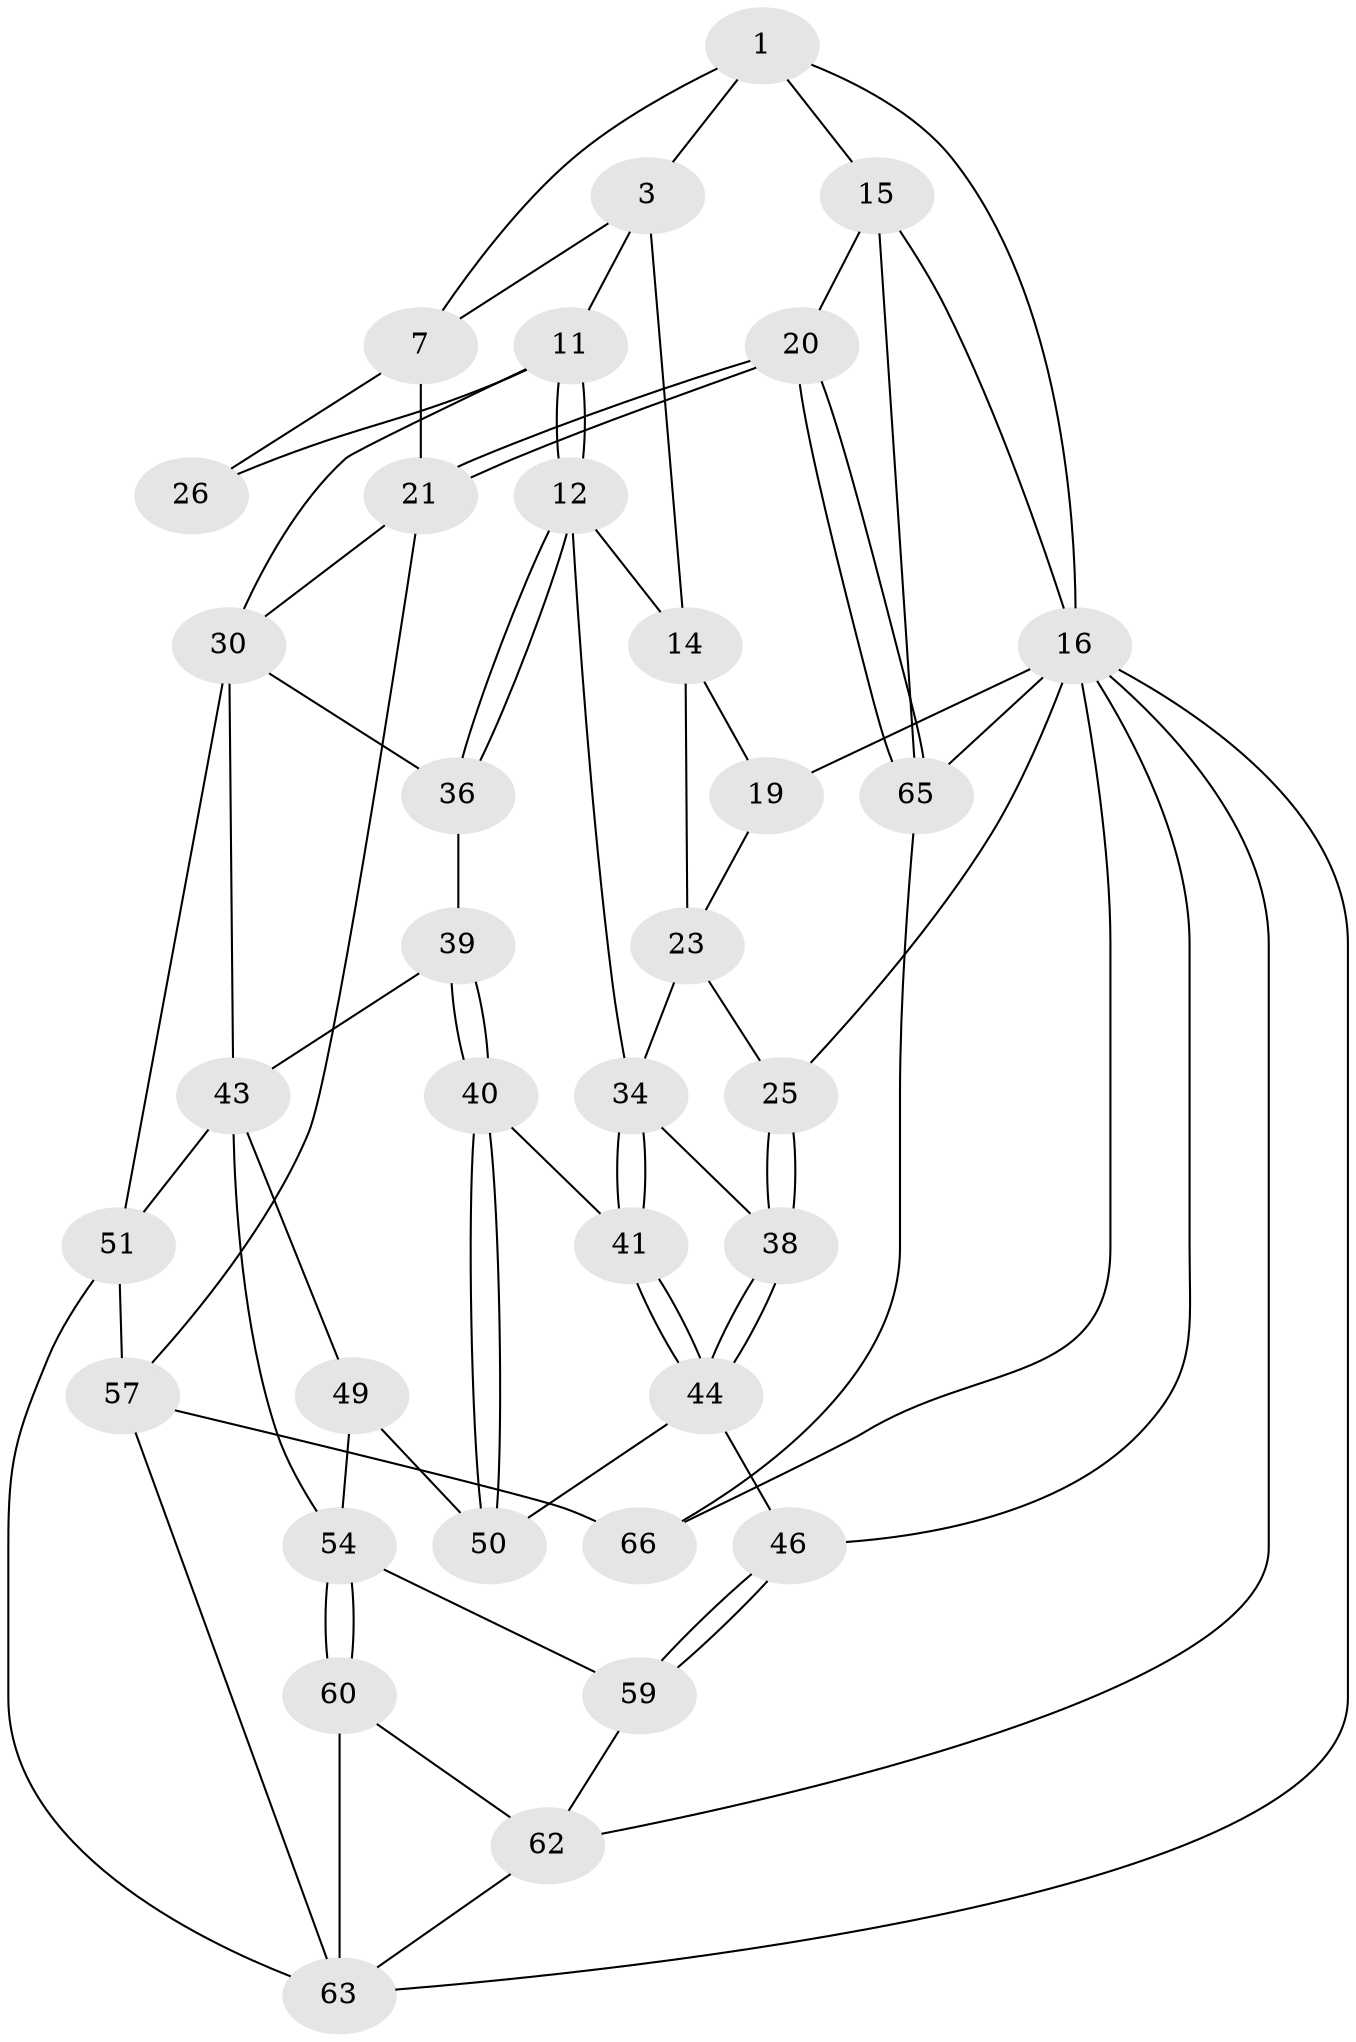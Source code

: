 // original degree distribution, {3: 0.028169014084507043, 5: 0.5352112676056338, 4: 0.23943661971830985, 6: 0.19718309859154928}
// Generated by graph-tools (version 1.1) at 2025/16/03/09/25 04:16:46]
// undirected, 35 vertices, 78 edges
graph export_dot {
graph [start="1"]
  node [color=gray90,style=filled];
  1 [pos="+0.5522188071566803+0",super="+6+2"];
  3 [pos="+0.21894907625492707+0",super="+10+4"];
  7 [pos="+0.710375573923606+0",super="+8+22"];
  11 [pos="+0.46011863104493844+0.1342724466065647",super="+27"];
  12 [pos="+0.4064271960244633+0.16204648161515967",super="+13"];
  14 [pos="+0.3650688717092604+0.13956718726937245",super="+18"];
  15 [pos="+1+0"];
  16 [pos="+0+0",super="+47+17"];
  19 [pos="+0.07268146395530044+0"];
  20 [pos="+0.927549650178391+0.4581761087088056"];
  21 [pos="+0.9215559346749027+0.45726750758558893",super="+29"];
  23 [pos="+0.12087546926828069+0.0734883138230095",super="+24"];
  25 [pos="+0+0.2384871054106471"];
  26 [pos="+0.5969810134818964+0.14106042950907755"];
  30 [pos="+0.7172158785542221+0.4612329088532359",super="+31+42"];
  34 [pos="+0.19401021823454007+0.29433739186216595",super="+35"];
  36 [pos="+0.4381604250012539+0.24138977017602842",super="+37"];
  38 [pos="+0+0.36380403457600746"];
  39 [pos="+0.37460839795590595+0.4360422170941255"];
  40 [pos="+0.26217548557153436+0.4521521818264146"];
  41 [pos="+0.2076318912783531+0.39652638749179825"];
  43 [pos="+0.4072296062725194+0.45121528457609666",super="+48"];
  44 [pos="+0+0.5486780133946888",super="+45"];
  46 [pos="+0+1"];
  49 [pos="+0.23199042559683525+0.6622028873769105"];
  50 [pos="+0.2088110343748743+0.6403565061421207"];
  51 [pos="+0.5368104963293179+0.6313551489405099",super="+56"];
  54 [pos="+0.31280070071994204+0.7384884031582302",super="+55"];
  57 [pos="+0.6660862363969019+0.776515847597129",super="+67"];
  59 [pos="+0.18336457304356632+0.825320442941877"];
  60 [pos="+0.30967548862537425+0.7976973253277413",super="+64+61"];
  62 [pos="+0.28746429876161156+0.9104741101031154",super="+70"];
  63 [pos="+0.4944713690648909+0.8704400738649911",super="+68"];
  65 [pos="+1+0.6543182670310574"];
  66 [pos="+0.8537293490115783+0.9078192821010896"];
  1 -- 7;
  1 -- 15;
  1 -- 3;
  1 -- 16;
  3 -- 14;
  3 -- 11;
  3 -- 7;
  7 -- 26 [weight=2];
  7 -- 21;
  11 -- 12;
  11 -- 12;
  11 -- 26;
  11 -- 30;
  12 -- 36 [weight=2];
  12 -- 36;
  12 -- 34;
  12 -- 14;
  14 -- 19;
  14 -- 23 [weight=2];
  15 -- 16;
  15 -- 20;
  15 -- 65;
  16 -- 25;
  16 -- 65;
  16 -- 66;
  16 -- 46;
  16 -- 19;
  16 -- 62;
  16 -- 63;
  19 -- 23;
  20 -- 21;
  20 -- 21;
  20 -- 65;
  20 -- 65;
  21 -- 57;
  21 -- 30;
  23 -- 25;
  23 -- 34;
  25 -- 38;
  25 -- 38;
  30 -- 36;
  30 -- 43;
  30 -- 51;
  34 -- 41;
  34 -- 41;
  34 -- 38;
  36 -- 39;
  38 -- 44;
  38 -- 44;
  39 -- 40;
  39 -- 40;
  39 -- 43;
  40 -- 41;
  40 -- 50;
  40 -- 50;
  41 -- 44;
  41 -- 44;
  43 -- 49;
  43 -- 51 [weight=2];
  43 -- 54;
  44 -- 50;
  44 -- 46;
  46 -- 59;
  46 -- 59;
  49 -- 50;
  49 -- 54;
  51 -- 63;
  51 -- 57;
  54 -- 60;
  54 -- 60;
  54 -- 59;
  57 -- 66;
  57 -- 63;
  59 -- 62;
  60 -- 63;
  60 -- 62;
  62 -- 63;
  65 -- 66;
}

